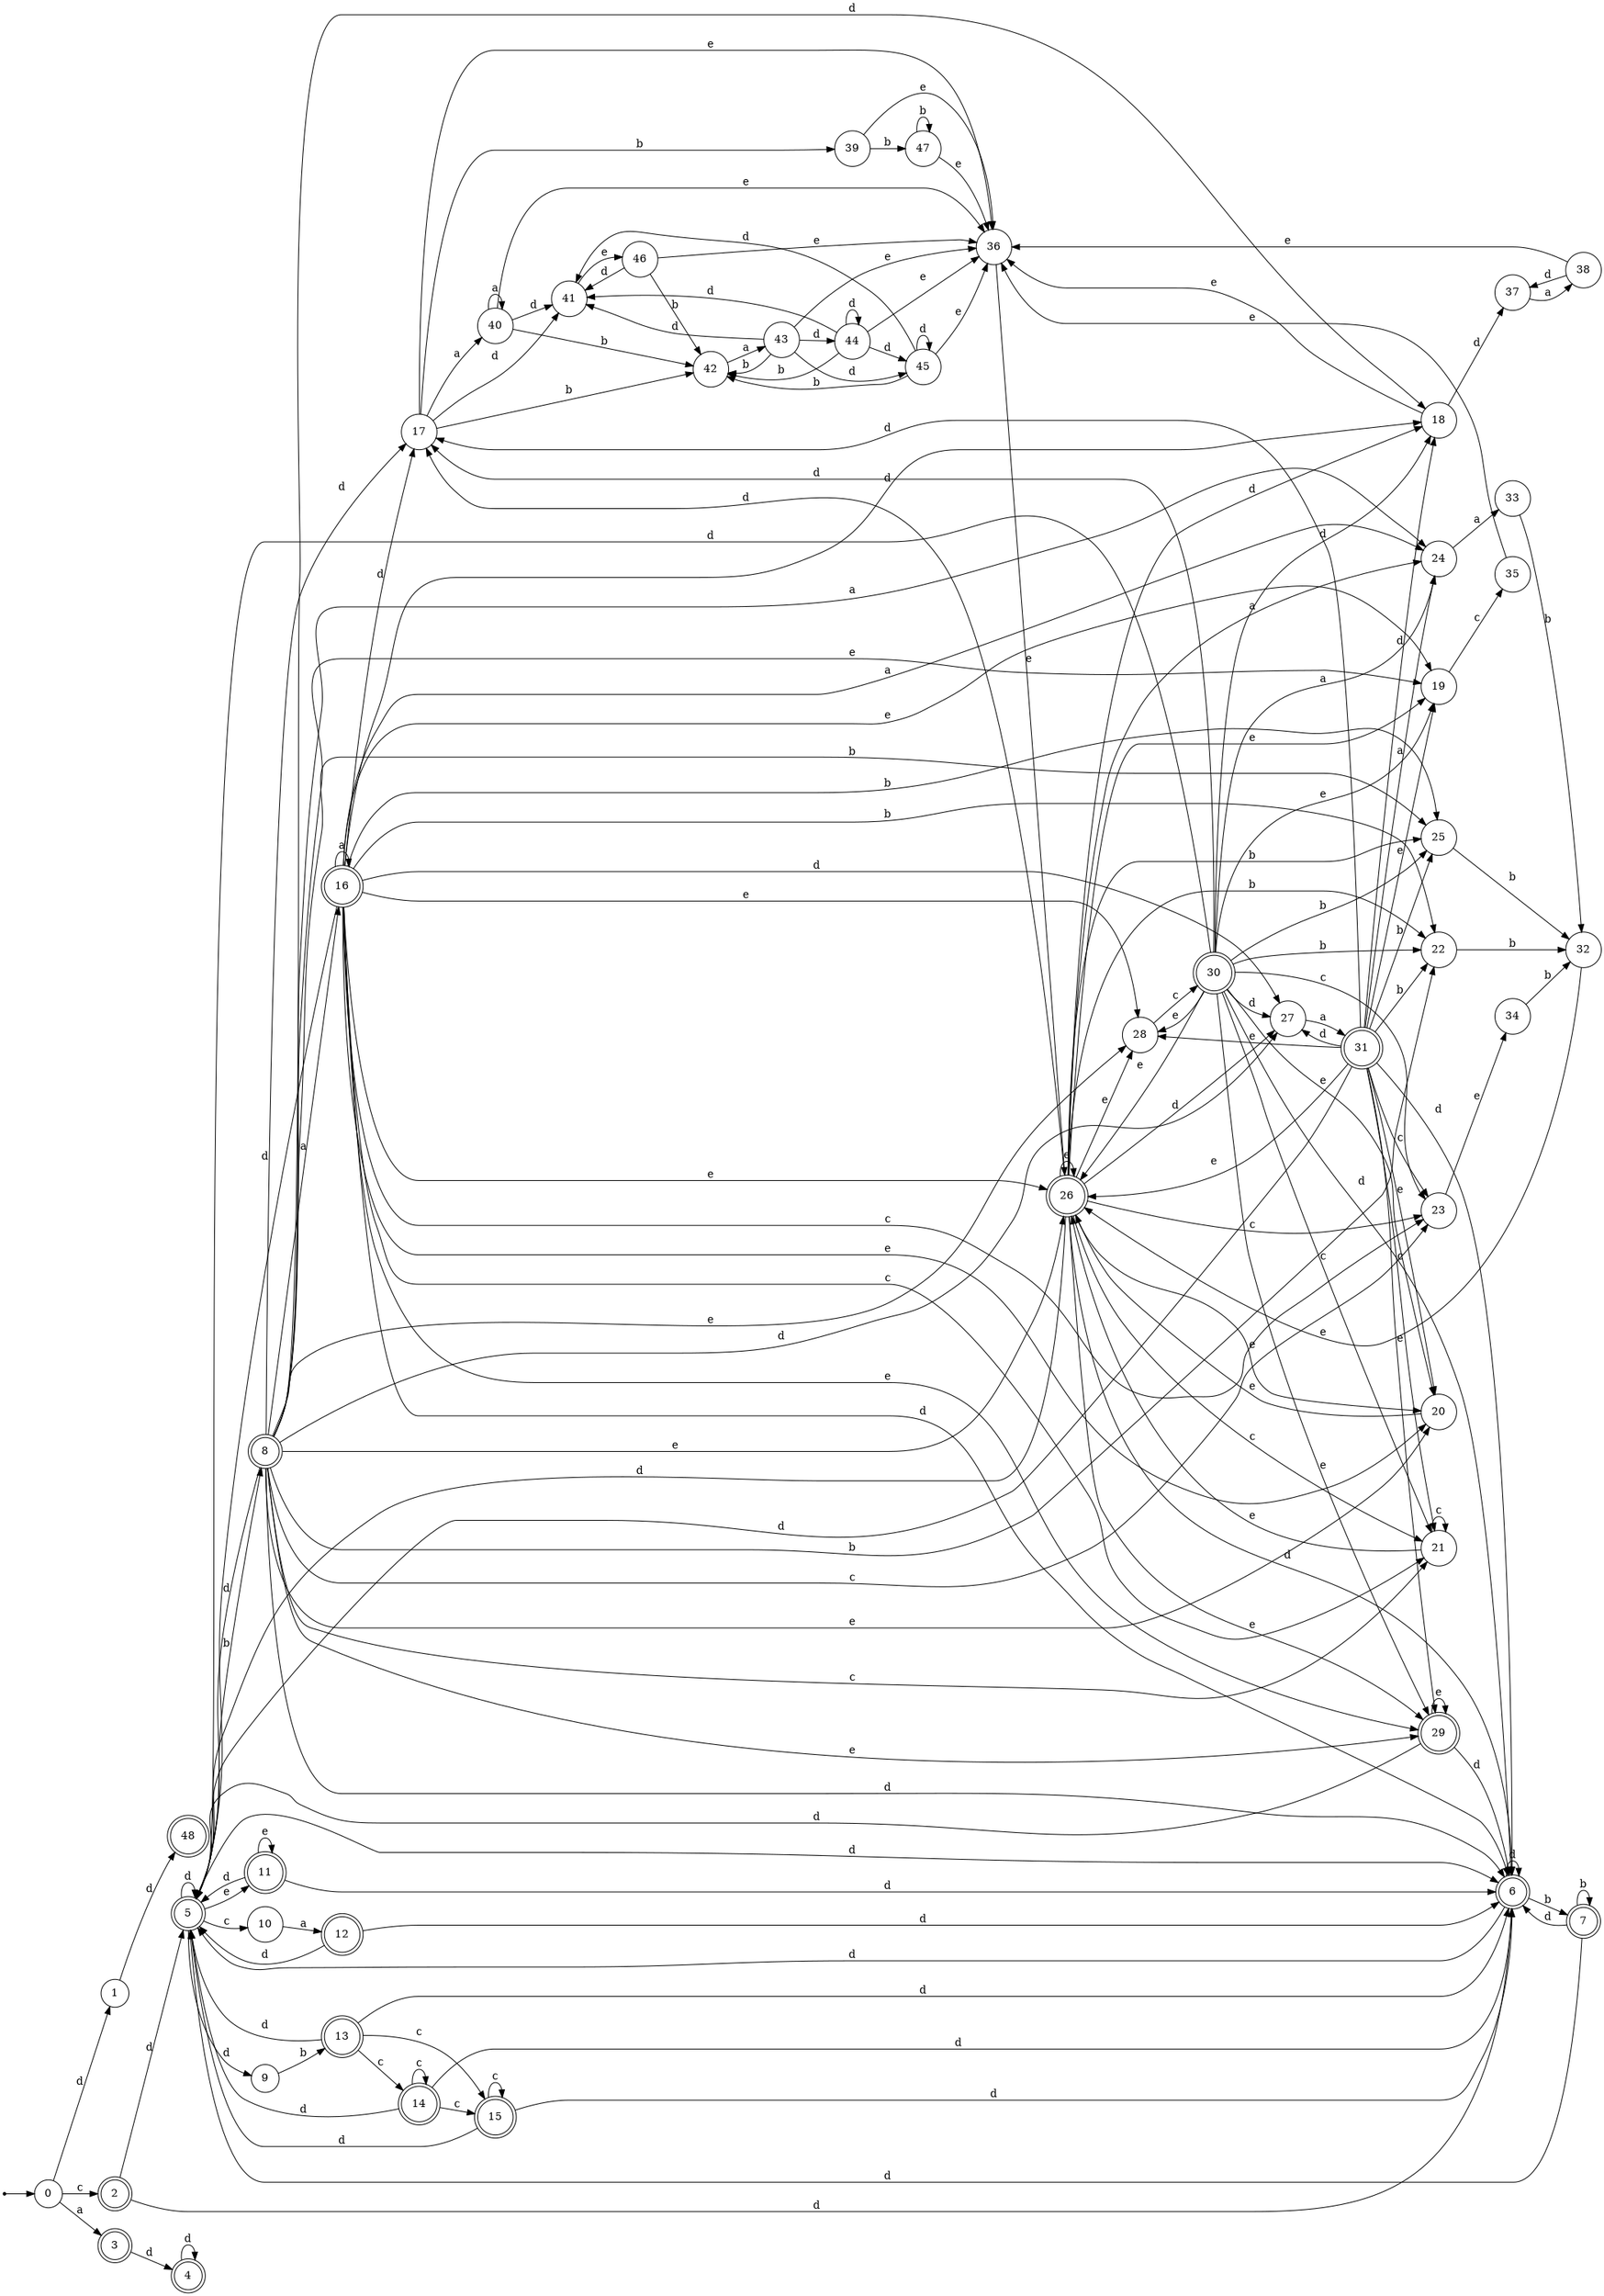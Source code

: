 digraph finite_state_machine {
rankdir=LR;
size="20,20";
node [shape = point]; "dummy0"
node [shape = circle]; "0";
"dummy0" -> "0";
node [shape = circle]; "1";
node [shape = doublecircle]; "2";node [shape = doublecircle]; "3";node [shape = doublecircle]; "4";node [shape = doublecircle]; "5";node [shape = doublecircle]; "6";node [shape = doublecircle]; "7";node [shape = doublecircle]; "8";node [shape = circle]; "9";
node [shape = circle]; "10";
node [shape = doublecircle]; "11";node [shape = doublecircle]; "12";node [shape = doublecircle]; "13";node [shape = doublecircle]; "14";node [shape = doublecircle]; "15";node [shape = doublecircle]; "16";node [shape = circle]; "17";
node [shape = circle]; "18";
node [shape = circle]; "19";
node [shape = circle]; "20";
node [shape = circle]; "21";
node [shape = circle]; "22";
node [shape = circle]; "23";
node [shape = circle]; "24";
node [shape = circle]; "25";
node [shape = doublecircle]; "26";node [shape = circle]; "27";
node [shape = circle]; "28";
node [shape = doublecircle]; "29";node [shape = doublecircle]; "30";node [shape = doublecircle]; "31";node [shape = circle]; "32";
node [shape = circle]; "33";
node [shape = circle]; "34";
node [shape = circle]; "35";
node [shape = circle]; "36";
node [shape = circle]; "37";
node [shape = circle]; "38";
node [shape = circle]; "39";
node [shape = circle]; "40";
node [shape = circle]; "41";
node [shape = circle]; "42";
node [shape = circle]; "43";
node [shape = circle]; "44";
node [shape = circle]; "45";
node [shape = circle]; "46";
node [shape = circle]; "47";
node [shape = doublecircle]; "48";"0" -> "1" [label = "d"];
 "0" -> "2" [label = "c"];
 "0" -> "3" [label = "a"];
 "3" -> "4" [label = "d"];
 "4" -> "4" [label = "d"];
 "2" -> "5" [label = "d"];
 "2" -> "6" [label = "d"];
 "6" -> "5" [label = "d"];
 "6" -> "6" [label = "d"];
 "6" -> "7" [label = "b"];
 "7" -> "7" [label = "b"];
 "7" -> "5" [label = "d"];
 "7" -> "6" [label = "d"];
 "5" -> "9" [label = "d"];
 "5" -> "5" [label = "d"];
 "5" -> "6" [label = "d"];
 "5" -> "8" [label = "b"];
 "5" -> "10" [label = "c"];
 "5" -> "11" [label = "e"];
 "11" -> "11" [label = "e"];
 "11" -> "5" [label = "d"];
 "11" -> "6" [label = "d"];
 "10" -> "12" [label = "a"];
 "12" -> "5" [label = "d"];
 "12" -> "6" [label = "d"];
 "9" -> "13" [label = "b"];
 "13" -> "14" [label = "c"];
 "13" -> "15" [label = "c"];
 "13" -> "5" [label = "d"];
 "13" -> "6" [label = "d"];
 "15" -> "15" [label = "c"];
 "15" -> "5" [label = "d"];
 "15" -> "6" [label = "d"];
 "14" -> "14" [label = "c"];
 "14" -> "15" [label = "c"];
 "14" -> "5" [label = "d"];
 "14" -> "6" [label = "d"];
 "8" -> "16" [label = "a"];
 "8" -> "24" [label = "a"];
 "8" -> "17" [label = "d"];
 "8" -> "18" [label = "d"];
 "8" -> "5" [label = "d"];
 "8" -> "6" [label = "d"];
 "8" -> "27" [label = "d"];
 "8" -> "19" [label = "e"];
 "8" -> "20" [label = "e"];
 "8" -> "26" [label = "e"];
 "8" -> "28" [label = "e"];
 "8" -> "29" [label = "e"];
 "8" -> "21" [label = "c"];
 "8" -> "23" [label = "c"];
 "8" -> "25" [label = "b"];
 "8" -> "22" [label = "b"];
 "29" -> "29" [label = "e"];
 "29" -> "5" [label = "d"];
 "29" -> "6" [label = "d"];
 "28" -> "30" [label = "c"];
 "30" -> "19" [label = "e"];
 "30" -> "20" [label = "e"];
 "30" -> "26" [label = "e"];
 "30" -> "28" [label = "e"];
 "30" -> "29" [label = "e"];
 "30" -> "17" [label = "d"];
 "30" -> "18" [label = "d"];
 "30" -> "5" [label = "d"];
 "30" -> "6" [label = "d"];
 "30" -> "27" [label = "d"];
 "30" -> "21" [label = "c"];
 "30" -> "23" [label = "c"];
 "30" -> "25" [label = "b"];
 "30" -> "22" [label = "b"];
 "30" -> "24" [label = "a"];
 "27" -> "31" [label = "a"];
 "31" -> "17" [label = "d"];
 "31" -> "18" [label = "d"];
 "31" -> "5" [label = "d"];
 "31" -> "6" [label = "d"];
 "31" -> "27" [label = "d"];
 "31" -> "19" [label = "e"];
 "31" -> "20" [label = "e"];
 "31" -> "26" [label = "e"];
 "31" -> "28" [label = "e"];
 "31" -> "29" [label = "e"];
 "31" -> "21" [label = "c"];
 "31" -> "23" [label = "c"];
 "31" -> "25" [label = "b"];
 "31" -> "22" [label = "b"];
 "31" -> "24" [label = "a"];
 "26" -> "19" [label = "e"];
 "26" -> "20" [label = "e"];
 "26" -> "26" [label = "e"];
 "26" -> "28" [label = "e"];
 "26" -> "29" [label = "e"];
 "26" -> "17" [label = "d"];
 "26" -> "18" [label = "d"];
 "26" -> "5" [label = "d"];
 "26" -> "6" [label = "d"];
 "26" -> "27" [label = "d"];
 "26" -> "21" [label = "c"];
 "26" -> "23" [label = "c"];
 "26" -> "25" [label = "b"];
 "26" -> "22" [label = "b"];
 "26" -> "24" [label = "a"];
 "25" -> "32" [label = "b"];
 "32" -> "26" [label = "e"];
 "24" -> "33" [label = "a"];
 "33" -> "32" [label = "b"];
 "23" -> "34" [label = "e"];
 "34" -> "32" [label = "b"];
 "22" -> "32" [label = "b"];
 "21" -> "21" [label = "c"];
 "21" -> "26" [label = "e"];
 "20" -> "26" [label = "e"];
 "19" -> "35" [label = "c"];
 "35" -> "36" [label = "e"];
 "36" -> "26" [label = "e"];
 "18" -> "37" [label = "d"];
 "18" -> "36" [label = "e"];
 "37" -> "38" [label = "a"];
 "38" -> "37" [label = "d"];
 "38" -> "36" [label = "e"];
 "17" -> "42" [label = "b"];
 "17" -> "39" [label = "b"];
 "17" -> "40" [label = "a"];
 "17" -> "41" [label = "d"];
 "17" -> "36" [label = "e"];
 "42" -> "43" [label = "a"];
 "43" -> "42" [label = "b"];
 "43" -> "41" [label = "d"];
 "43" -> "44" [label = "d"];
 "43" -> "45" [label = "d"];
 "43" -> "36" [label = "e"];
 "45" -> "41" [label = "d"];
 "45" -> "45" [label = "d"];
 "45" -> "42" [label = "b"];
 "45" -> "36" [label = "e"];
 "44" -> "41" [label = "d"];
 "44" -> "44" [label = "d"];
 "44" -> "45" [label = "d"];
 "44" -> "42" [label = "b"];
 "44" -> "36" [label = "e"];
 "41" -> "46" [label = "e"];
 "46" -> "41" [label = "d"];
 "46" -> "42" [label = "b"];
 "46" -> "36" [label = "e"];
 "40" -> "40" [label = "a"];
 "40" -> "41" [label = "d"];
 "40" -> "42" [label = "b"];
 "40" -> "36" [label = "e"];
 "39" -> "47" [label = "b"];
 "39" -> "36" [label = "e"];
 "47" -> "47" [label = "b"];
 "47" -> "36" [label = "e"];
 "16" -> "16" [label = "a"];
 "16" -> "24" [label = "a"];
 "16" -> "17" [label = "d"];
 "16" -> "18" [label = "d"];
 "16" -> "5" [label = "d"];
 "16" -> "6" [label = "d"];
 "16" -> "27" [label = "d"];
 "16" -> "19" [label = "e"];
 "16" -> "20" [label = "e"];
 "16" -> "26" [label = "e"];
 "16" -> "28" [label = "e"];
 "16" -> "29" [label = "e"];
 "16" -> "21" [label = "c"];
 "16" -> "23" [label = "c"];
 "16" -> "25" [label = "b"];
 "16" -> "22" [label = "b"];
 "1" -> "48" [label = "d"];
 }
